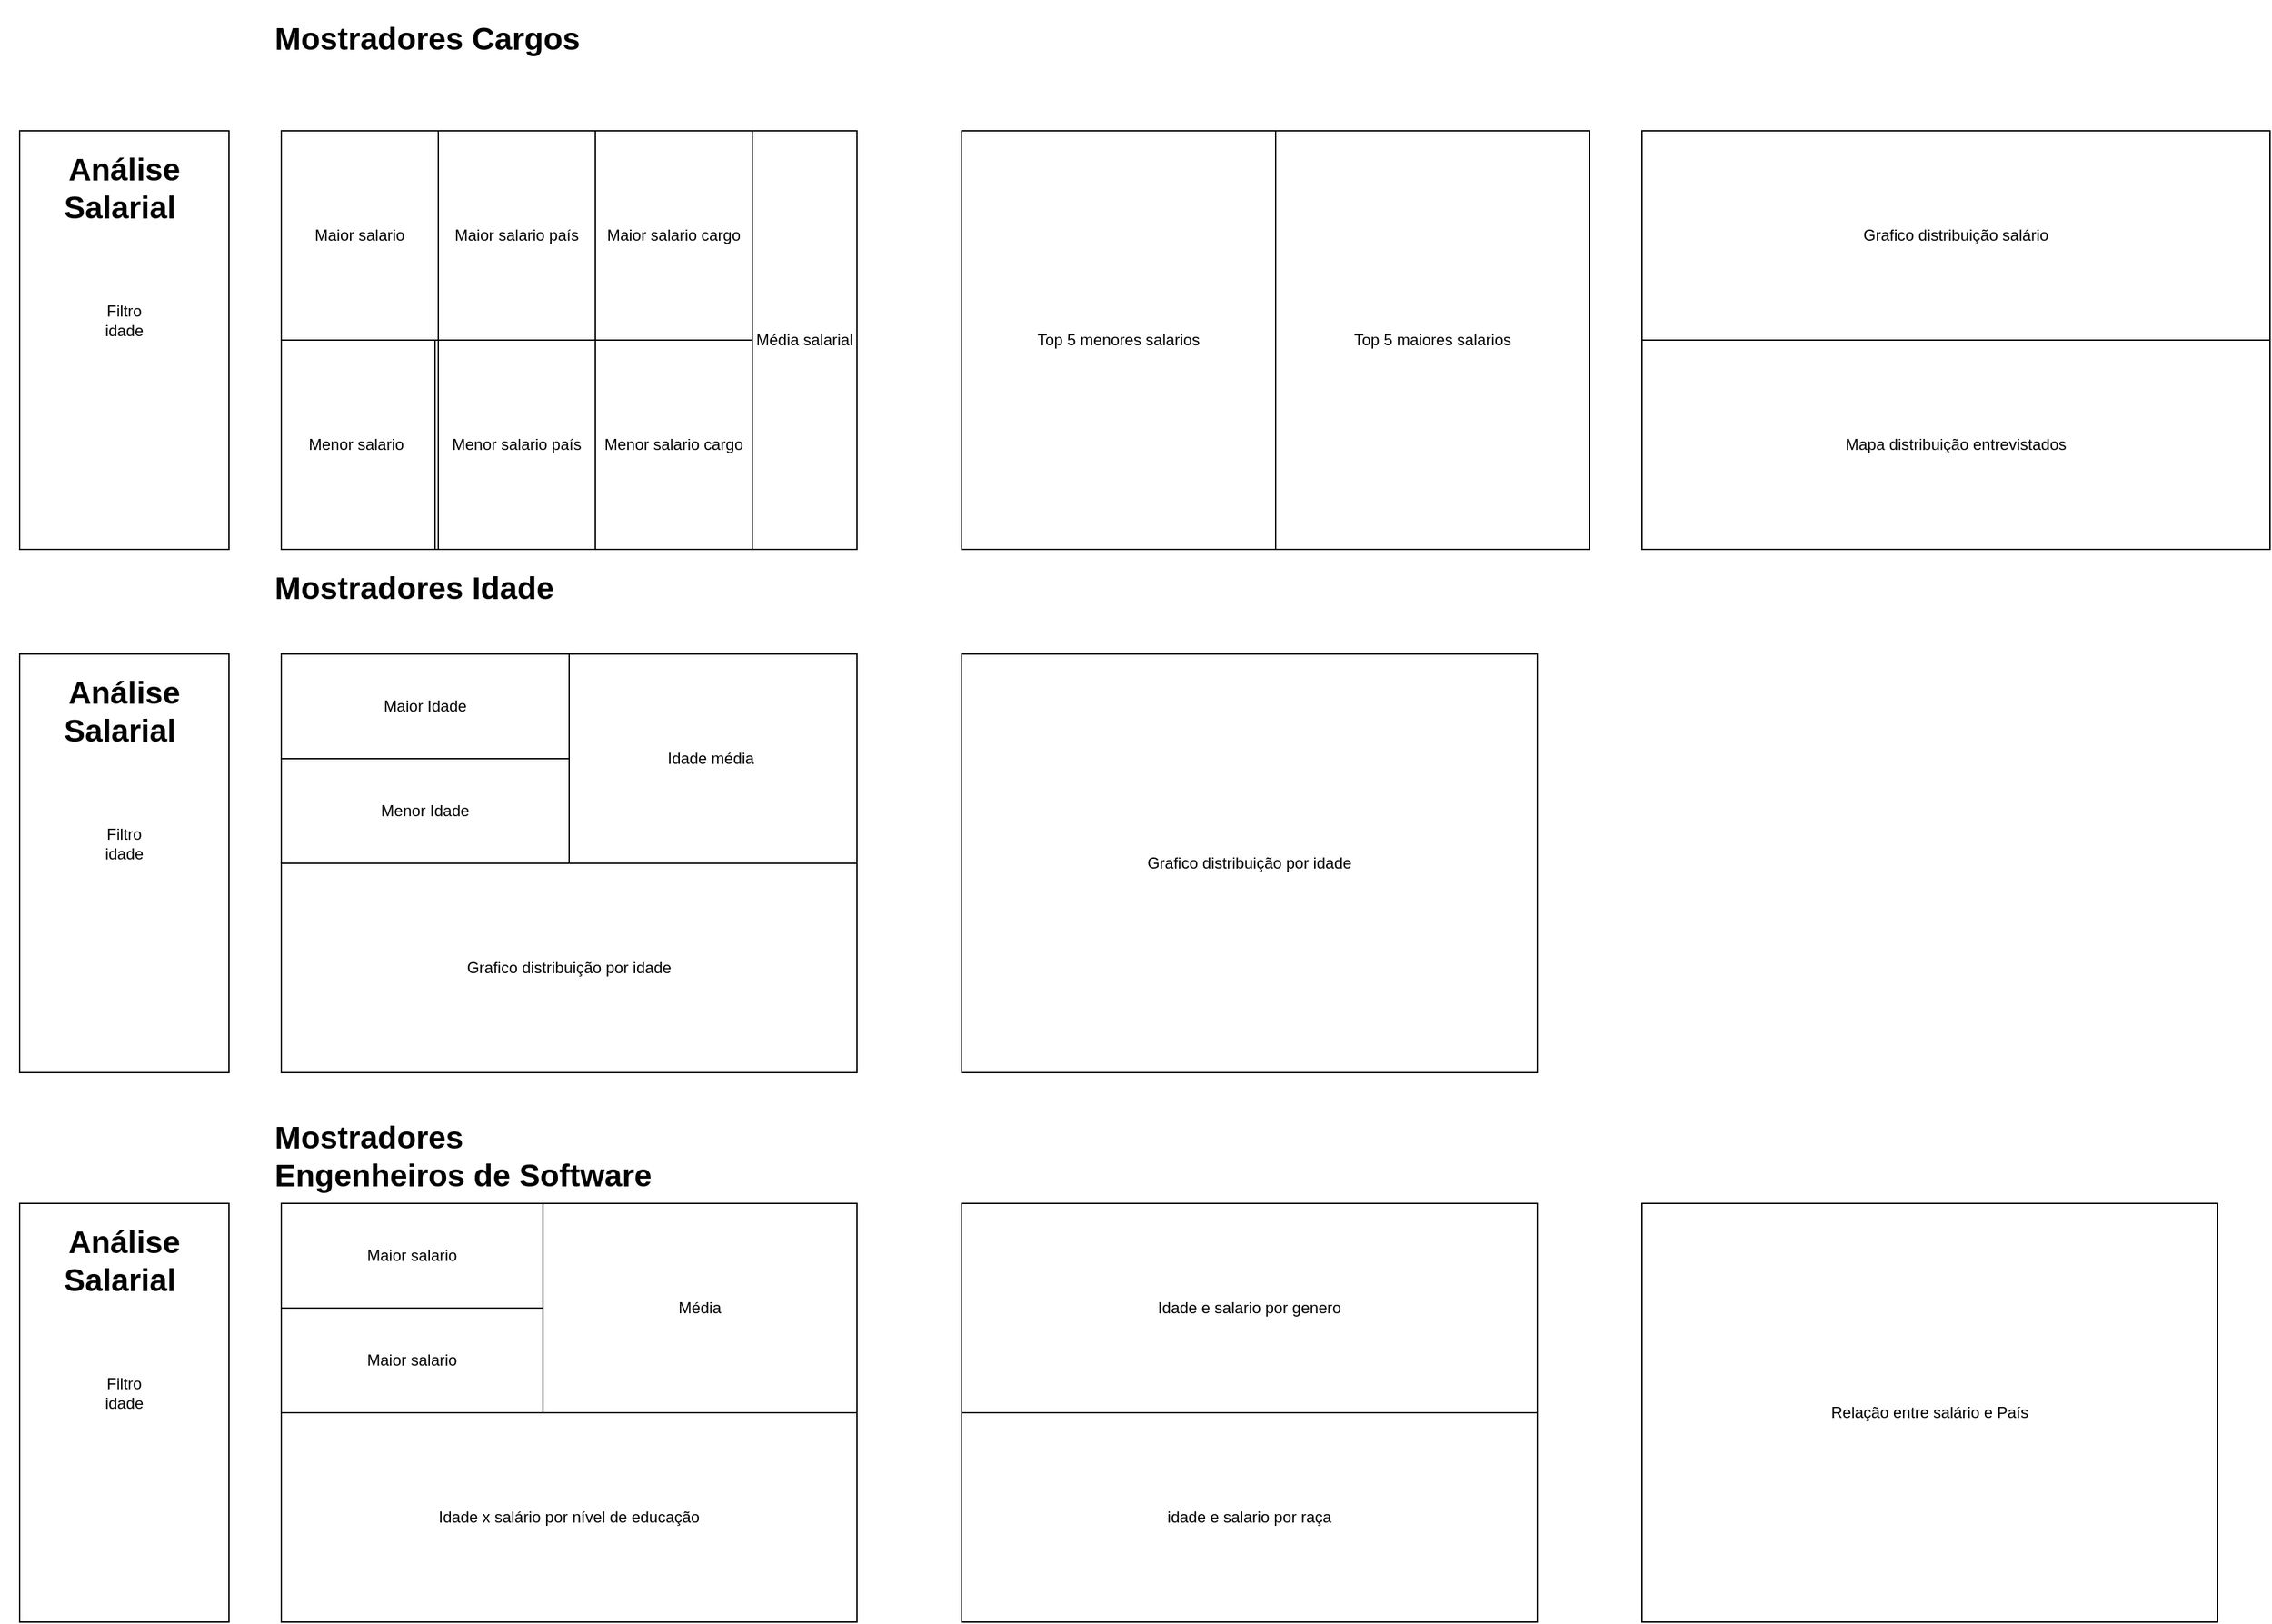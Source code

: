 <mxfile version="22.1.0" type="device">
  <diagram name="Página-1" id="uWHuaEw0loJ0eEZDZPKG">
    <mxGraphModel dx="1050" dy="558" grid="1" gridSize="10" guides="1" tooltips="1" connect="1" arrows="1" fold="1" page="1" pageScale="1" pageWidth="827" pageHeight="1169" math="0" shadow="0">
      <root>
        <mxCell id="0" />
        <mxCell id="1" parent="0" />
        <mxCell id="R4zOVvEQRnCWRKD7yIv5-1" value="" style="rounded=0;whiteSpace=wrap;html=1;" parent="1" vertex="1">
          <mxGeometry x="40" y="120" width="160" height="320" as="geometry" />
        </mxCell>
        <mxCell id="R4zOVvEQRnCWRKD7yIv5-2" value="&lt;h1&gt;Análise Salarial&amp;nbsp;&lt;/h1&gt;" style="text;html=1;strokeColor=none;fillColor=none;spacing=5;spacingTop=-20;whiteSpace=wrap;overflow=hidden;rounded=0;align=center;" parent="1" vertex="1">
          <mxGeometry x="25" y="130" width="190" height="120" as="geometry" />
        </mxCell>
        <mxCell id="R4zOVvEQRnCWRKD7yIv5-3" value="Filtro idade" style="text;html=1;strokeColor=none;fillColor=none;align=center;verticalAlign=middle;whiteSpace=wrap;rounded=0;" parent="1" vertex="1">
          <mxGeometry x="90" y="250" width="60" height="30" as="geometry" />
        </mxCell>
        <mxCell id="R4zOVvEQRnCWRKD7yIv5-4" value="" style="rounded=0;whiteSpace=wrap;html=1;" parent="1" vertex="1">
          <mxGeometry x="240" y="120" width="440" height="320" as="geometry" />
        </mxCell>
        <mxCell id="R4zOVvEQRnCWRKD7yIv5-5" value="Maior salario país" style="rounded=0;whiteSpace=wrap;html=1;" parent="1" vertex="1">
          <mxGeometry x="360" y="120" width="120" height="160" as="geometry" />
        </mxCell>
        <mxCell id="R4zOVvEQRnCWRKD7yIv5-6" value="Maior salario" style="rounded=0;whiteSpace=wrap;html=1;" parent="1" vertex="1">
          <mxGeometry x="240" y="120" width="120" height="160" as="geometry" />
        </mxCell>
        <mxCell id="R4zOVvEQRnCWRKD7yIv5-7" value="&lt;h1&gt;Mostradores Cargos&lt;/h1&gt;" style="text;html=1;strokeColor=none;fillColor=none;spacing=5;spacingTop=-20;whiteSpace=wrap;overflow=hidden;rounded=0;" parent="1" vertex="1">
          <mxGeometry x="230" y="30" width="279" height="120" as="geometry" />
        </mxCell>
        <mxCell id="R4zOVvEQRnCWRKD7yIv5-8" value="" style="rounded=0;whiteSpace=wrap;html=1;" parent="1" vertex="1">
          <mxGeometry x="40" y="520" width="160" height="320" as="geometry" />
        </mxCell>
        <mxCell id="R4zOVvEQRnCWRKD7yIv5-9" value="&lt;h1&gt;Análise Salarial&amp;nbsp;&lt;/h1&gt;" style="text;html=1;strokeColor=none;fillColor=none;spacing=5;spacingTop=-20;whiteSpace=wrap;overflow=hidden;rounded=0;align=center;" parent="1" vertex="1">
          <mxGeometry x="25" y="530" width="190" height="120" as="geometry" />
        </mxCell>
        <mxCell id="R4zOVvEQRnCWRKD7yIv5-10" value="Filtro idade" style="text;html=1;strokeColor=none;fillColor=none;align=center;verticalAlign=middle;whiteSpace=wrap;rounded=0;" parent="1" vertex="1">
          <mxGeometry x="90" y="650" width="60" height="30" as="geometry" />
        </mxCell>
        <mxCell id="R4zOVvEQRnCWRKD7yIv5-11" value="" style="rounded=0;whiteSpace=wrap;html=1;" parent="1" vertex="1">
          <mxGeometry x="240" y="520" width="440" height="320" as="geometry" />
        </mxCell>
        <mxCell id="R4zOVvEQRnCWRKD7yIv5-12" value="Menor Idade" style="rounded=0;whiteSpace=wrap;html=1;" parent="1" vertex="1">
          <mxGeometry x="240" y="600" width="220" height="80" as="geometry" />
        </mxCell>
        <mxCell id="R4zOVvEQRnCWRKD7yIv5-13" value="Maior Idade" style="rounded=0;whiteSpace=wrap;html=1;" parent="1" vertex="1">
          <mxGeometry x="240" y="520" width="220" height="80" as="geometry" />
        </mxCell>
        <mxCell id="R4zOVvEQRnCWRKD7yIv5-14" value="&lt;h1&gt;Mostradores Idade&lt;/h1&gt;" style="text;html=1;strokeColor=none;fillColor=none;spacing=5;spacingTop=-20;whiteSpace=wrap;overflow=hidden;rounded=0;" parent="1" vertex="1">
          <mxGeometry x="230" y="450" width="279" height="120" as="geometry" />
        </mxCell>
        <mxCell id="R4zOVvEQRnCWRKD7yIv5-23" value="Menor salario&amp;nbsp;" style="rounded=0;whiteSpace=wrap;html=1;" parent="1" vertex="1">
          <mxGeometry x="240" y="280" width="117.5" height="160" as="geometry" />
        </mxCell>
        <mxCell id="R4zOVvEQRnCWRKD7yIv5-24" value="Menor salario país" style="rounded=0;whiteSpace=wrap;html=1;" parent="1" vertex="1">
          <mxGeometry x="360" y="280" width="120" height="160" as="geometry" />
        </mxCell>
        <mxCell id="R4zOVvEQRnCWRKD7yIv5-25" value="Maior salario cargo" style="rounded=0;whiteSpace=wrap;html=1;" parent="1" vertex="1">
          <mxGeometry x="480" y="120" width="120" height="160" as="geometry" />
        </mxCell>
        <mxCell id="R4zOVvEQRnCWRKD7yIv5-26" value="Menor salario cargo" style="rounded=0;whiteSpace=wrap;html=1;" parent="1" vertex="1">
          <mxGeometry x="480" y="280" width="120" height="160" as="geometry" />
        </mxCell>
        <mxCell id="dMH3w0jYYKg1BhbNgdE5-1" value="Top 5 maiores salarios" style="rounded=0;whiteSpace=wrap;html=1;" parent="1" vertex="1">
          <mxGeometry x="1000" y="120" width="240" height="320" as="geometry" />
        </mxCell>
        <mxCell id="dMH3w0jYYKg1BhbNgdE5-2" value="Top 5 menores salarios" style="rounded=0;whiteSpace=wrap;html=1;" parent="1" vertex="1">
          <mxGeometry x="760" y="120" width="240" height="320" as="geometry" />
        </mxCell>
        <mxCell id="dMH3w0jYYKg1BhbNgdE5-3" value="Média salarial" style="rounded=0;whiteSpace=wrap;html=1;" parent="1" vertex="1">
          <mxGeometry x="600" y="120" width="80" height="320" as="geometry" />
        </mxCell>
        <mxCell id="dMH3w0jYYKg1BhbNgdE5-4" value="Grafico distribuição por idade" style="rounded=0;whiteSpace=wrap;html=1;" parent="1" vertex="1">
          <mxGeometry x="240" y="680" width="440" height="160" as="geometry" />
        </mxCell>
        <mxCell id="dMH3w0jYYKg1BhbNgdE5-5" value="Idade média&amp;nbsp;" style="rounded=0;whiteSpace=wrap;html=1;" parent="1" vertex="1">
          <mxGeometry x="460" y="520" width="220" height="160" as="geometry" />
        </mxCell>
        <mxCell id="dMH3w0jYYKg1BhbNgdE5-17" value="" style="rounded=0;whiteSpace=wrap;html=1;" parent="1" vertex="1">
          <mxGeometry x="1280" y="120" width="480" height="320" as="geometry" />
        </mxCell>
        <mxCell id="dMH3w0jYYKg1BhbNgdE5-25" value="Mapa distribuição entrevistados" style="rounded=0;whiteSpace=wrap;html=1;" parent="1" vertex="1">
          <mxGeometry x="1280" y="280" width="480" height="160" as="geometry" />
        </mxCell>
        <mxCell id="dMH3w0jYYKg1BhbNgdE5-30" value="Grafico distribuição por idade" style="rounded=0;whiteSpace=wrap;html=1;" parent="1" vertex="1">
          <mxGeometry x="760" y="520" width="440" height="320" as="geometry" />
        </mxCell>
        <mxCell id="dMH3w0jYYKg1BhbNgdE5-34" value="Grafico distribuição salário" style="rounded=0;whiteSpace=wrap;html=1;" parent="1" vertex="1">
          <mxGeometry x="1280" y="120" width="480" height="160" as="geometry" />
        </mxCell>
        <mxCell id="dMH3w0jYYKg1BhbNgdE5-35" value="" style="rounded=0;whiteSpace=wrap;html=1;" parent="1" vertex="1">
          <mxGeometry x="40" y="940" width="160" height="320" as="geometry" />
        </mxCell>
        <mxCell id="dMH3w0jYYKg1BhbNgdE5-36" value="&lt;h1&gt;Análise Salarial&amp;nbsp;&lt;/h1&gt;" style="text;html=1;strokeColor=none;fillColor=none;spacing=5;spacingTop=-20;whiteSpace=wrap;overflow=hidden;rounded=0;align=center;" parent="1" vertex="1">
          <mxGeometry x="25" y="950" width="190" height="120" as="geometry" />
        </mxCell>
        <mxCell id="dMH3w0jYYKg1BhbNgdE5-37" value="Filtro idade" style="text;html=1;strokeColor=none;fillColor=none;align=center;verticalAlign=middle;whiteSpace=wrap;rounded=0;" parent="1" vertex="1">
          <mxGeometry x="90" y="1070" width="60" height="30" as="geometry" />
        </mxCell>
        <mxCell id="dMH3w0jYYKg1BhbNgdE5-38" value="" style="rounded=0;whiteSpace=wrap;html=1;" parent="1" vertex="1">
          <mxGeometry x="240" y="940" width="440" height="320" as="geometry" />
        </mxCell>
        <mxCell id="dMH3w0jYYKg1BhbNgdE5-39" value="Maior salario" style="rounded=0;whiteSpace=wrap;html=1;" parent="1" vertex="1">
          <mxGeometry x="240" y="1020" width="200" height="80" as="geometry" />
        </mxCell>
        <mxCell id="dMH3w0jYYKg1BhbNgdE5-40" value="Maior salario" style="rounded=0;whiteSpace=wrap;html=1;" parent="1" vertex="1">
          <mxGeometry x="240" y="940" width="200" height="80" as="geometry" />
        </mxCell>
        <mxCell id="dMH3w0jYYKg1BhbNgdE5-41" value="&lt;h1&gt;Mostradores &lt;br&gt;Engenheiros de Software&lt;/h1&gt;" style="text;html=1;strokeColor=none;fillColor=none;spacing=5;spacingTop=-20;whiteSpace=wrap;overflow=hidden;rounded=0;" parent="1" vertex="1">
          <mxGeometry x="230" y="870" width="330" height="120" as="geometry" />
        </mxCell>
        <mxCell id="dMH3w0jYYKg1BhbNgdE5-42" value="Idade x salário por nível de educação" style="rounded=0;whiteSpace=wrap;html=1;" parent="1" vertex="1">
          <mxGeometry x="240" y="1100" width="440" height="160" as="geometry" />
        </mxCell>
        <mxCell id="dMH3w0jYYKg1BhbNgdE5-43" value="" style="rounded=0;whiteSpace=wrap;html=1;" parent="1" vertex="1">
          <mxGeometry x="760" y="940" width="440" height="320" as="geometry" />
        </mxCell>
        <mxCell id="dMH3w0jYYKg1BhbNgdE5-46" value="idade e salario por raça" style="rounded=0;whiteSpace=wrap;html=1;" parent="1" vertex="1">
          <mxGeometry x="760" y="1100" width="440" height="160" as="geometry" />
        </mxCell>
        <mxCell id="dMH3w0jYYKg1BhbNgdE5-47" value="Idade e salario por genero" style="rounded=0;whiteSpace=wrap;html=1;" parent="1" vertex="1">
          <mxGeometry x="760" y="940" width="440" height="160" as="geometry" />
        </mxCell>
        <mxCell id="dMH3w0jYYKg1BhbNgdE5-48" value="Média" style="rounded=0;whiteSpace=wrap;html=1;" parent="1" vertex="1">
          <mxGeometry x="440" y="940" width="240" height="160" as="geometry" />
        </mxCell>
        <mxCell id="t_M8aQFDFJIPYTiCvKfV-1" value="Relação entre salário e País" style="rounded=0;whiteSpace=wrap;html=1;" vertex="1" parent="1">
          <mxGeometry x="1280" y="940" width="440" height="320" as="geometry" />
        </mxCell>
      </root>
    </mxGraphModel>
  </diagram>
</mxfile>
